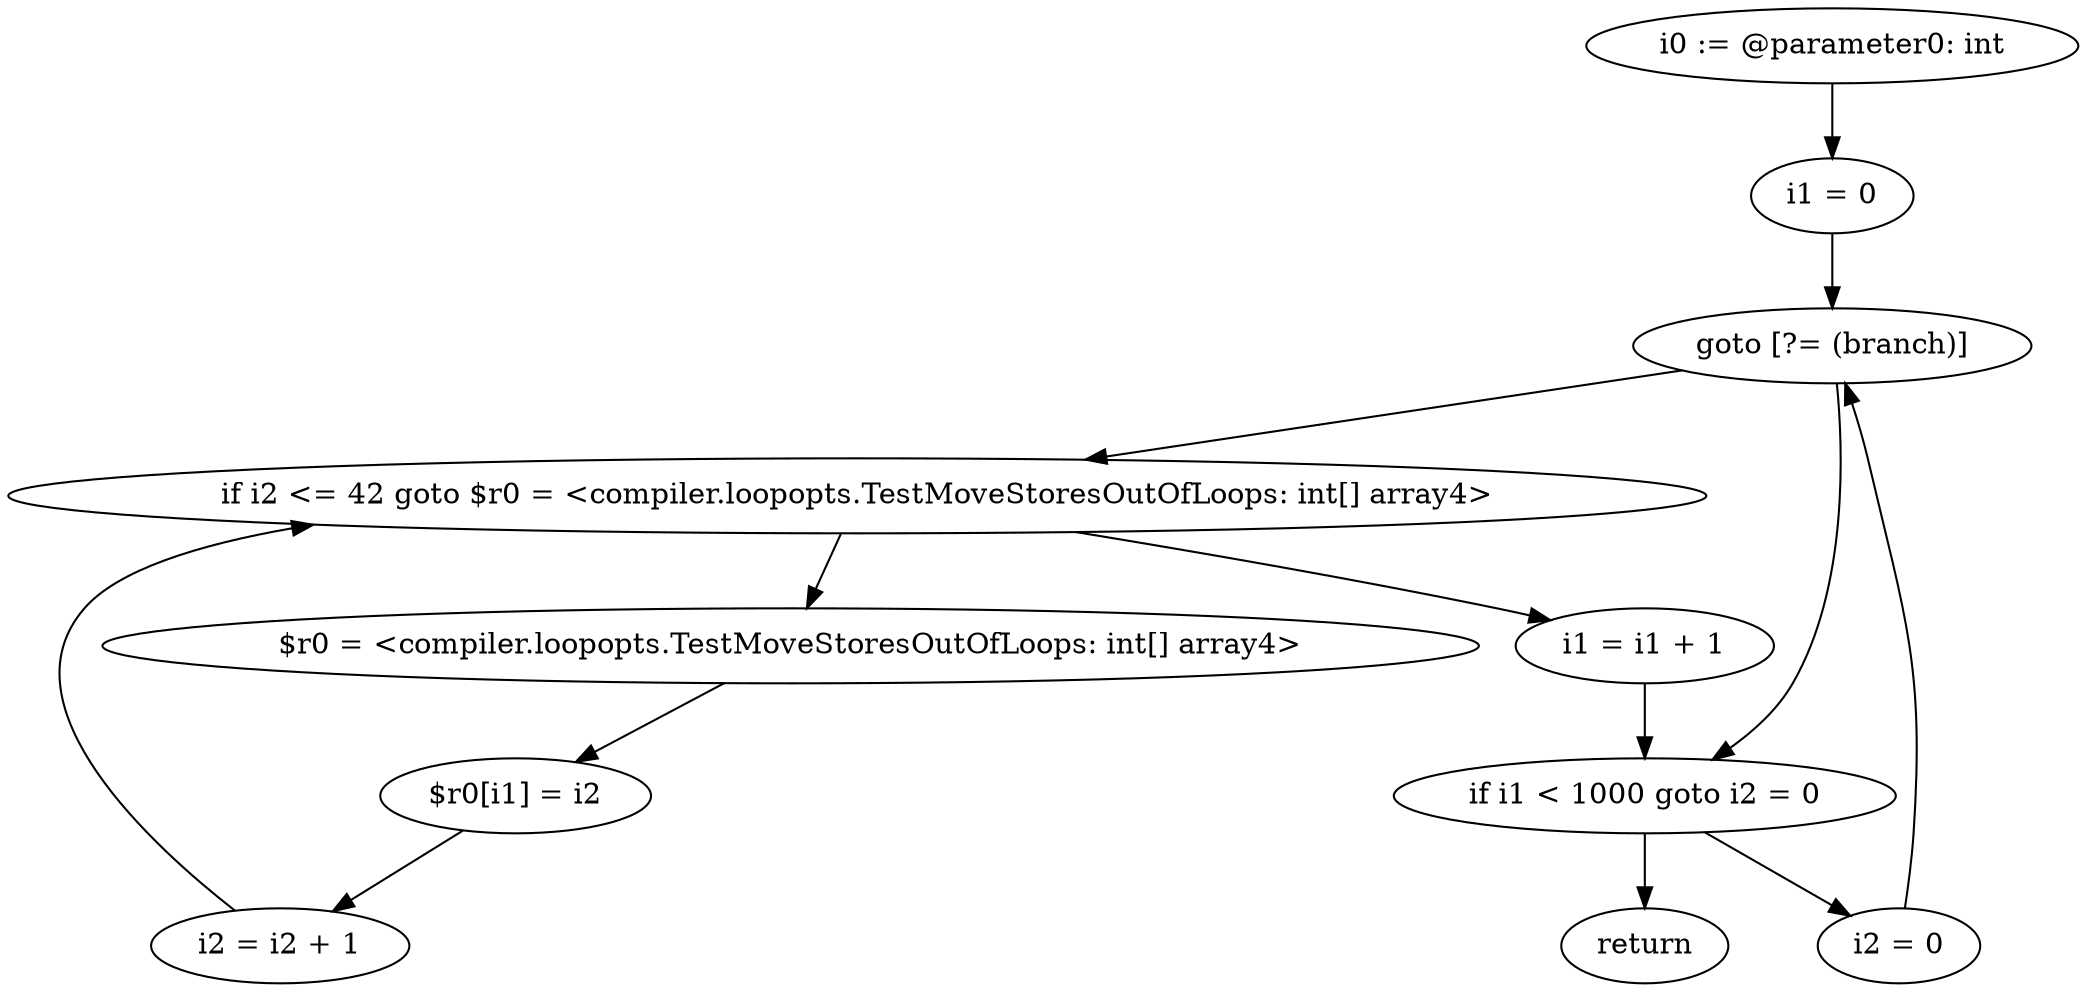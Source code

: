 digraph "unitGraph" {
    "i0 := @parameter0: int"
    "i1 = 0"
    "goto [?= (branch)]"
    "i2 = 0"
    "$r0 = <compiler.loopopts.TestMoveStoresOutOfLoops: int[] array4>"
    "$r0[i1] = i2"
    "i2 = i2 + 1"
    "if i2 <= 42 goto $r0 = <compiler.loopopts.TestMoveStoresOutOfLoops: int[] array4>"
    "i1 = i1 + 1"
    "if i1 < 1000 goto i2 = 0"
    "return"
    "i0 := @parameter0: int"->"i1 = 0";
    "i1 = 0"->"goto [?= (branch)]";
    "goto [?= (branch)]"->"if i1 < 1000 goto i2 = 0";
    "i2 = 0"->"goto [?= (branch)]";
    "goto [?= (branch)]"->"if i2 <= 42 goto $r0 = <compiler.loopopts.TestMoveStoresOutOfLoops: int[] array4>";
    "$r0 = <compiler.loopopts.TestMoveStoresOutOfLoops: int[] array4>"->"$r0[i1] = i2";
    "$r0[i1] = i2"->"i2 = i2 + 1";
    "i2 = i2 + 1"->"if i2 <= 42 goto $r0 = <compiler.loopopts.TestMoveStoresOutOfLoops: int[] array4>";
    "if i2 <= 42 goto $r0 = <compiler.loopopts.TestMoveStoresOutOfLoops: int[] array4>"->"i1 = i1 + 1";
    "if i2 <= 42 goto $r0 = <compiler.loopopts.TestMoveStoresOutOfLoops: int[] array4>"->"$r0 = <compiler.loopopts.TestMoveStoresOutOfLoops: int[] array4>";
    "i1 = i1 + 1"->"if i1 < 1000 goto i2 = 0";
    "if i1 < 1000 goto i2 = 0"->"return";
    "if i1 < 1000 goto i2 = 0"->"i2 = 0";
}
